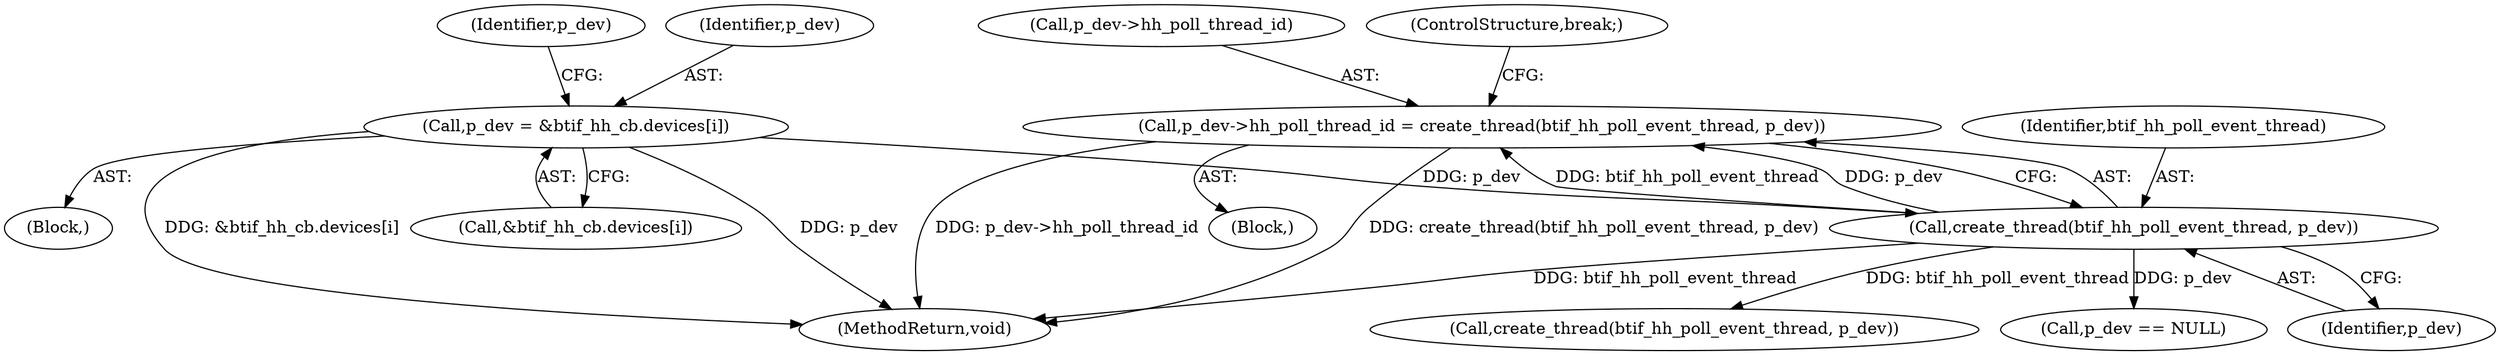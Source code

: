 digraph "0_Android_472271b153c5dc53c28beac55480a8d8434b2d5c_7@API" {
"1000250" [label="(Call,p_dev->hh_poll_thread_id = create_thread(btif_hh_poll_event_thread, p_dev))"];
"1000254" [label="(Call,create_thread(btif_hh_poll_event_thread, p_dev))"];
"1000131" [label="(Call,p_dev = &btif_hh_cb.devices[i])"];
"1000256" [label="(Identifier,p_dev)"];
"1000255" [label="(Identifier,btif_hh_poll_event_thread)"];
"1000133" [label="(Call,&btif_hh_cb.devices[i])"];
"1000364" [label="(Call,create_thread(btif_hh_poll_event_thread, p_dev))"];
"1000254" [label="(Call,create_thread(btif_hh_poll_event_thread, p_dev))"];
"1000143" [label="(Identifier,p_dev)"];
"1000250" [label="(Call,p_dev->hh_poll_thread_id = create_thread(btif_hh_poll_event_thread, p_dev))"];
"1000131" [label="(Call,p_dev = &btif_hh_cb.devices[i])"];
"1000132" [label="(Identifier,p_dev)"];
"1000151" [label="(Block,)"];
"1000251" [label="(Call,p_dev->hh_poll_thread_id)"];
"1000130" [label="(Block,)"];
"1000388" [label="(MethodReturn,void)"];
"1000257" [label="(ControlStructure,break;)"];
"1000262" [label="(Call,p_dev == NULL)"];
"1000250" -> "1000151"  [label="AST: "];
"1000250" -> "1000254"  [label="CFG: "];
"1000251" -> "1000250"  [label="AST: "];
"1000254" -> "1000250"  [label="AST: "];
"1000257" -> "1000250"  [label="CFG: "];
"1000250" -> "1000388"  [label="DDG: p_dev->hh_poll_thread_id"];
"1000250" -> "1000388"  [label="DDG: create_thread(btif_hh_poll_event_thread, p_dev)"];
"1000254" -> "1000250"  [label="DDG: btif_hh_poll_event_thread"];
"1000254" -> "1000250"  [label="DDG: p_dev"];
"1000254" -> "1000256"  [label="CFG: "];
"1000255" -> "1000254"  [label="AST: "];
"1000256" -> "1000254"  [label="AST: "];
"1000254" -> "1000388"  [label="DDG: btif_hh_poll_event_thread"];
"1000131" -> "1000254"  [label="DDG: p_dev"];
"1000254" -> "1000262"  [label="DDG: p_dev"];
"1000254" -> "1000364"  [label="DDG: btif_hh_poll_event_thread"];
"1000131" -> "1000130"  [label="AST: "];
"1000131" -> "1000133"  [label="CFG: "];
"1000132" -> "1000131"  [label="AST: "];
"1000133" -> "1000131"  [label="AST: "];
"1000143" -> "1000131"  [label="CFG: "];
"1000131" -> "1000388"  [label="DDG: p_dev"];
"1000131" -> "1000388"  [label="DDG: &btif_hh_cb.devices[i]"];
}
